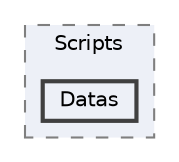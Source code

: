 digraph "Assets/Scripts/Datas"
{
 // LATEX_PDF_SIZE
  bgcolor="transparent";
  edge [fontname=Helvetica,fontsize=10,labelfontname=Helvetica,labelfontsize=10];
  node [fontname=Helvetica,fontsize=10,shape=box,height=0.2,width=0.4];
  compound=true
  subgraph clusterdir_f13b41af88cf68434578284aaf699e39 {
    graph [ bgcolor="#edf0f7", pencolor="grey50", label="Scripts", fontname=Helvetica,fontsize=10 style="filled,dashed", URL="dir_f13b41af88cf68434578284aaf699e39.html",tooltip=""]
  dir_a818a29652ba4bcc49fe3bb58b3003a9 [label="Datas", fillcolor="#edf0f7", color="grey25", style="filled,bold", URL="dir_a818a29652ba4bcc49fe3bb58b3003a9.html",tooltip=""];
  }
}

